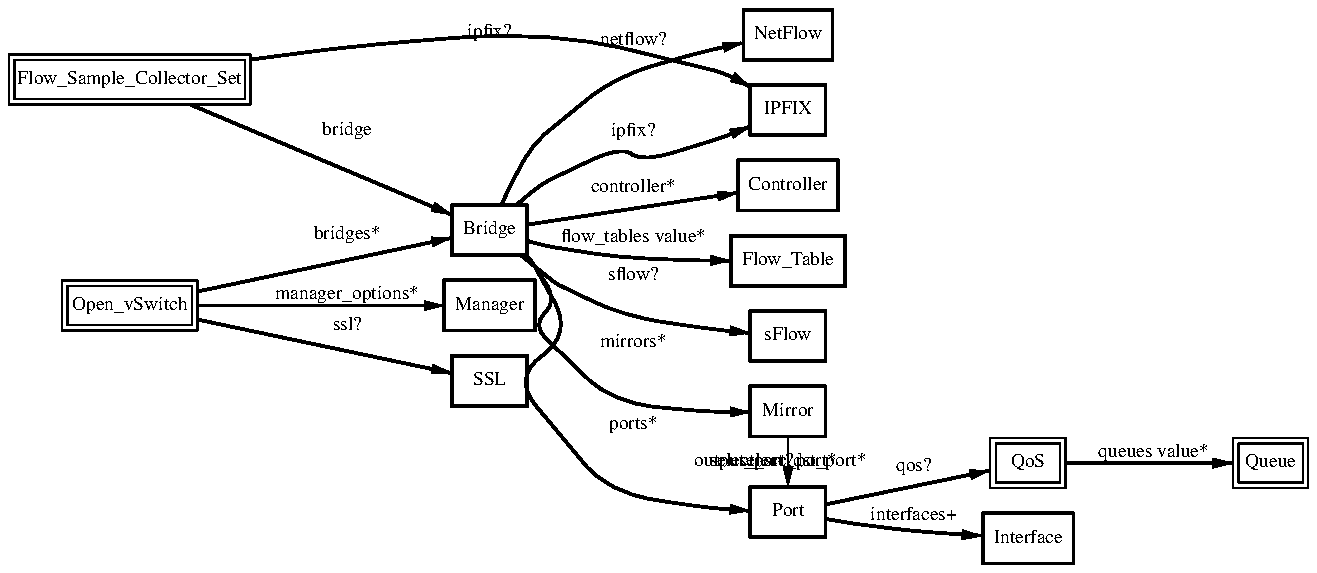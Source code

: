 .ps -3
.PS
linethick = 1;
linethick = 1;
box at 2.406152155,1.66683671 wid 0.3766125 height 0.251075 "Bridge"
linethick = 1;
box at 3.898642385,1.136817385 wid 0.3766125 height 0.251075 "sFlow"
linethick = 1;
box at 3.898642385,0.760204885 wid 0.3766125 height 0.251075 "Mirror"
linethick = 1;
box at 3.898642385,2.266654885 wid 0.3766125 height 0.251075 "IPFIX"
linethick = 1;
box at 3.898642385,0.2580498635 wid 0.3766125 height 0.251075 "Port"
linethick = 1;
box at 3.898642385,1.890042385 wid 0.50215 height 0.251075 "Controller"
linethick = 1;
box at 3.898642385,1.513429885 wid 0.571898635 height 0.251075 "Flow_Table"
linethick = 1;
box at 3.898642385,2.643267385 wid 0.4463561135 height 0.251075 "NetFlow"
linethick = 0.5;
box at 5.09832895,0.50215 wid 0.3766125 height 0.251075 "QoS"
box at 5.09832895,0.50215 wid 0.321056944444444 height 0.195519444444444
linethick = 0.5;
box at 6.31152335,0.50215 wid 0.3766125 height 0.251075 "Queue"
box at 6.31152335,0.50215 wid 0.321056944444444 height 0.195519444444444
linethick = 0.5;
box at 0.606747845,2.42006171 wid 1.20656602 height 0.251075 "Flow_Sample_Collector_Set"
box at 0.606747845,2.42006171 wid 1.15101046444444 height 0.195519444444444
linethick = 0.5;
box at 0.606747845,1.29022421 wid 0.67649648 height 0.251075 "Open_vSwitch"
box at 0.606747845,1.29022421 wid 0.620940924444444 height 0.195519444444444
linethick = 1;
box at 2.406152155,0.91361171 wid 0.3766125 height 0.251075 "SSL"
linethick = 1;
box at 2.406152155,1.29022421 wid 0.453330977 height 0.251075 "Manager"
linethick = 1;
box at 5.09832895,0.1255375 wid 0.453330977 height 0.251075 "Interface"
linethick = 1;
spline -> from 2.5649822,1.540144265 to 2.5649822,1.540144265 to 2.64813824,1.471651005 to 2.73892696,1.398839255 to 2.761825,1.387892385 to 3.074413375,1.238151255 to 3.478744555,1.176185945 to 3.709231405,1.15173124
"sflow?" at 3.12447773,1.440216415
linethick = 1;
spline -> from 2.58496777,1.540746845 to 2.58496777,1.540746845 to 2.604099685,1.5215145 to 2.621875795,1.50062506 to 2.6362875,1.47853046 to 2.74404889,1.313473755 to 2.62011827,1.19019593 to 2.761825,1.05310898 to 3.01962881,0.80374129 to 3.461068875,0.759200585 to 3.708930115,0.75543446
"mirrors*" at 3.12447773,1.10543301
linethick = 1;
spline -> from 2.54238545,1.793930875 to 2.54238545,1.793930875 to 2.604200115,1.84821329 to 2.68208358,1.90766785 to 2.761825,1.94583125 to 3.059650165,2.088291205 to 3.171529185,2.009453655 to 3.48713046,2.10621796 to 3.56084608,2.12881471 to 3.63998492,2.158893495 to 3.708628825,2.18686325
"ipfix?" at 3.12447773,2.15854199
linethick = 1;
spline -> from 2.590039485,1.54029491 to 2.590039485,1.54029491 to 2.60786581,1.521363855 to 2.62393461,1.500675275 to 2.6362875,1.47853046 to 2.819722895,1.150174575 to 2.52059214,0.930232875 to 2.761825,0.64164727 to 2.99894023,0.357922477 to 3.45469157,0.283363245 to 3.708930115,0.2642263085
"ports*" at 3.12447773,0.693921085
linethick = 1;
spline -> from 2.597370875,1.69465582 to 2.597370875,1.69465582 to 2.86215457,1.73462696 to 3.350696305,1.808392795 to 3.64591029,1.8529335
"controller*" at 3.12447773,1.879597665
linethick = 1;
spline -> from 2.594458405,1.61240365 to 2.594458405,1.61240365 to 2.647887165,1.59834345 to 2.706839575,1.5847854 to 2.761825,1.576198635 to 3.049105015,1.531306425 to 3.381829605,1.517346655 to 3.6114628,1.51358053
"flow_tables value*" at 3.12447773,1.628522665
linethick = 1;
spline -> from 2.46575736,1.79347894 to 2.46575736,1.79347894 to 2.522450095,1.91570225 to 2.623482675,2.09828399 to 2.761825,2.21086602 to 3.033036215,2.43161116 to 3.42938321,2.54810996 to 3.673377895,2.602593235
"netflow?" at 3.12447773,2.61188301
linethick = 0.5;
spline -> from 3.898642385,0.631754915 to 3.898642385,0.631754915 to 3.898642385,0.555930265 to 3.898642385,0.4603058405 to 3.898642385,0.3847623945
"select_src_port*" at 3.825428915,0.509129885
linethick = 0.5;
spline -> from 3.898642385,0.631754915 to 3.898642385,0.631754915 to 3.898642385,0.555930265 to 3.898642385,0.4603058405 to 3.898642385,0.3847623945
"output_port?" at 3.67895176,0.509129885
linethick = 0.5;
spline -> from 3.898642385,0.631754915 to 3.898642385,0.631754915 to 3.898642385,0.555930265 to 3.898642385,0.4603058405 to 3.898642385,0.3847623945
"select_dst_port*" at 3.971855855,0.509129885
linethick = 1;
spline -> from 4.088254225,0.295655877 to 4.088254225,0.295655877 to 4.31105818,0.3415272795 to 4.68546122,0.418612326 to 4.908365605,0.4645038145
"qos?" at 4.526329885,0.484715352
linethick = 1;
spline -> from 4.088354655,0.222934514 to 4.088354655,0.222934514 to 4.15760114,0.2105766025 to 4.237292345,0.1974905735 to 4.310104095,0.18830625 to 4.49775755,0.164644942 to 4.711924525,0.1481694005 to 4.868494895,0.1380560995
"interfaces+" at 4.526329885,0.2406152155
linethick = 1;
spline -> from 5.28713735,0.50215 to 5.28713735,0.50215 to 5.513607,0.50215 to 5.89674745,0.50215 to 6.12271495,0.50215
"queues value*" at 5.72601645,0.55447403
linethick = 1;
spline -> from 0.912557195,2.29402206 to 0.912557195,2.29402206 to 1.284851205,2.13694954 to 1.90927473,1.87352165 to 2.21679139,1.743816305
"bridge" at 1.69475625,2.165521875
linethick = 1;
spline -> from 1.21229053,2.519537625 to 1.21229053,2.519537625 to 1.800358395,2.59691894 to 2.71874053,2.662851235 to 3.48713046,2.47590079 to 3.56395941,2.457170595 to 3.64249567,2.42116644 to 3.70968334,2.3842082
"ipfix?" at 2.406152155,2.653712105
linethick = 1;
spline -> from 0.945397805,1.36022392 to 0.945397805,1.36022392 to 1.320503855,1.439312545 to 1.917961925,1.565352195 to 2.216640745,1.62837202
"bridges*" at 1.69475625,1.64243222
linethick = 1;
spline -> from 0.945397805,1.220274715 to 0.945397805,1.220274715 to 1.320503855,1.141135875 to 1.917961925,1.01514644 to 2.216640745,0.952126615
"ssl?" at 1.69475625,1.189141415
linethick = 1;
spline -> from 0.945397805,1.29022421 to 0.945397805,1.29022421 to 1.30538914,1.29022421 to 1.870157245,1.29022421 to 2.17913014,1.29022421
"manager_options*" at 1.69475625,1.34254824
.ps +3
.PE
